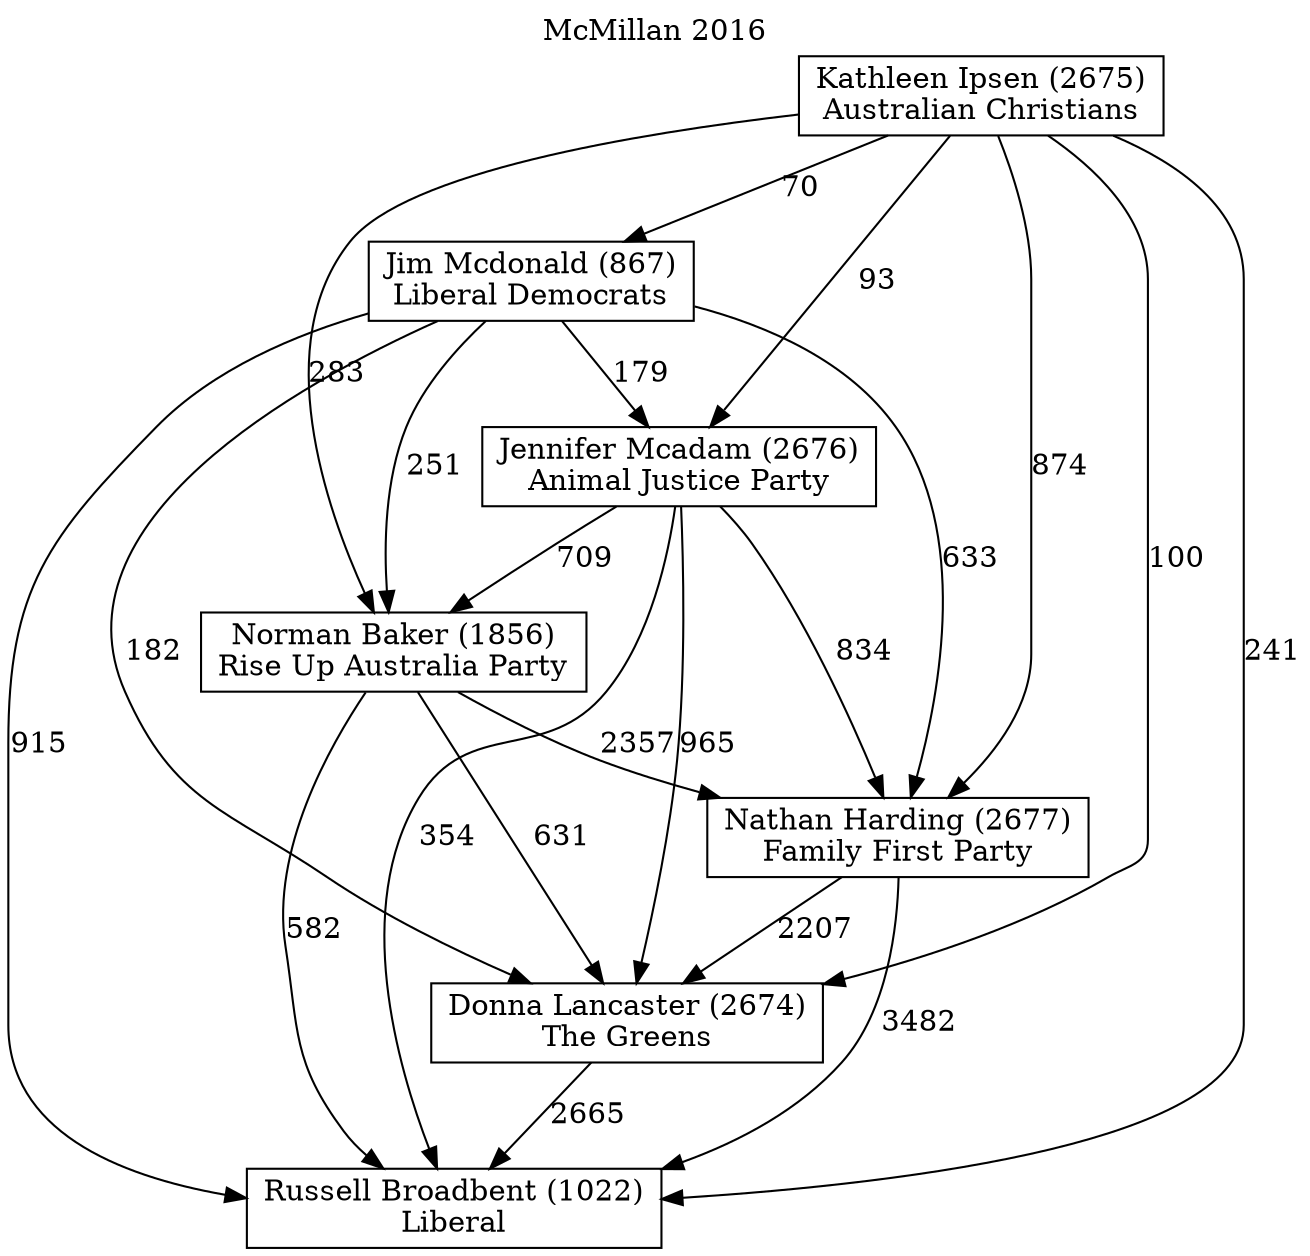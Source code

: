 // House preference flow
digraph "Russell Broadbent (1022)_McMillan_2016" {
	graph [label="McMillan 2016" labelloc=t mclimit=10]
	node [shape=box]
	"Donna Lancaster (2674)" [label="Donna Lancaster (2674)
The Greens"]
	"Jim Mcdonald (867)" [label="Jim Mcdonald (867)
Liberal Democrats"]
	"Norman Baker (1856)" [label="Norman Baker (1856)
Rise Up Australia Party"]
	"Nathan Harding (2677)" [label="Nathan Harding (2677)
Family First Party"]
	"Kathleen Ipsen (2675)" [label="Kathleen Ipsen (2675)
Australian Christians"]
	"Russell Broadbent (1022)" [label="Russell Broadbent (1022)
Liberal"]
	"Jennifer Mcadam (2676)" [label="Jennifer Mcadam (2676)
Animal Justice Party"]
	"Jim Mcdonald (867)" -> "Norman Baker (1856)" [label=251]
	"Kathleen Ipsen (2675)" -> "Jim Mcdonald (867)" [label=70]
	"Nathan Harding (2677)" -> "Donna Lancaster (2674)" [label=2207]
	"Kathleen Ipsen (2675)" -> "Jennifer Mcadam (2676)" [label=93]
	"Jennifer Mcadam (2676)" -> "Norman Baker (1856)" [label=709]
	"Kathleen Ipsen (2675)" -> "Russell Broadbent (1022)" [label=241]
	"Jim Mcdonald (867)" -> "Russell Broadbent (1022)" [label=915]
	"Jennifer Mcadam (2676)" -> "Nathan Harding (2677)" [label=834]
	"Jim Mcdonald (867)" -> "Jennifer Mcadam (2676)" [label=179]
	"Jim Mcdonald (867)" -> "Donna Lancaster (2674)" [label=182]
	"Norman Baker (1856)" -> "Nathan Harding (2677)" [label=2357]
	"Jennifer Mcadam (2676)" -> "Russell Broadbent (1022)" [label=354]
	"Norman Baker (1856)" -> "Russell Broadbent (1022)" [label=582]
	"Kathleen Ipsen (2675)" -> "Donna Lancaster (2674)" [label=100]
	"Nathan Harding (2677)" -> "Russell Broadbent (1022)" [label=3482]
	"Kathleen Ipsen (2675)" -> "Nathan Harding (2677)" [label=874]
	"Jennifer Mcadam (2676)" -> "Donna Lancaster (2674)" [label=965]
	"Kathleen Ipsen (2675)" -> "Norman Baker (1856)" [label=283]
	"Jim Mcdonald (867)" -> "Nathan Harding (2677)" [label=633]
	"Norman Baker (1856)" -> "Donna Lancaster (2674)" [label=631]
	"Donna Lancaster (2674)" -> "Russell Broadbent (1022)" [label=2665]
}

